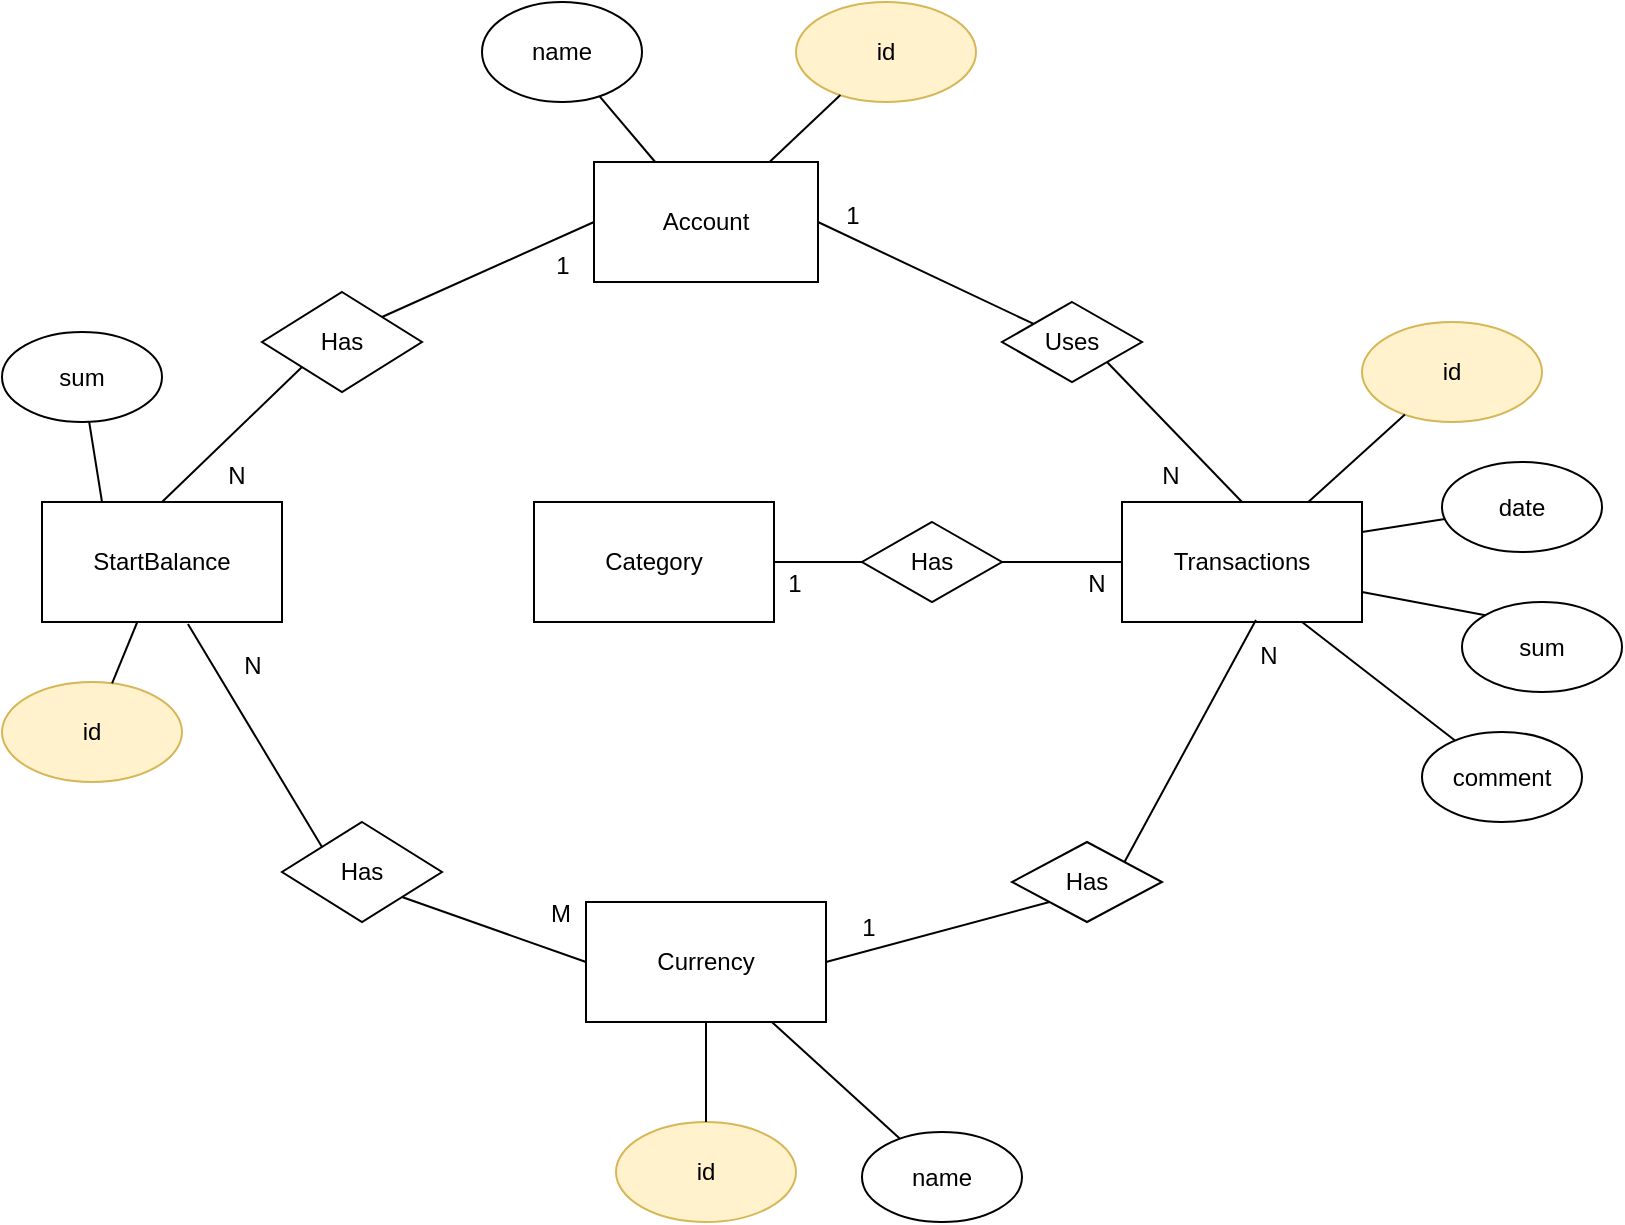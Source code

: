 <mxfile version="20.4.0" type="device"><diagram id="Wp60gjN6uLZp1vNtoRZN" name="Сторінка-1"><mxGraphModel dx="1248" dy="744" grid="0" gridSize="10" guides="1" tooltips="1" connect="1" arrows="1" fold="1" page="1" pageScale="1" pageWidth="827" pageHeight="1169" math="0" shadow="0"><root><mxCell id="0"/><mxCell id="1" parent="0"/><mxCell id="fAjuFfyfmOecLF4Zr7o8-1" value="StartBalance" style="rounded=0;whiteSpace=wrap;html=1;" vertex="1" parent="1"><mxGeometry x="20" y="260" width="120" height="60" as="geometry"/></mxCell><mxCell id="fAjuFfyfmOecLF4Zr7o8-2" value="Account" style="rounded=0;whiteSpace=wrap;html=1;" vertex="1" parent="1"><mxGeometry x="296" y="90" width="112" height="60" as="geometry"/></mxCell><mxCell id="fAjuFfyfmOecLF4Zr7o8-3" value="Currency" style="rounded=0;whiteSpace=wrap;html=1;" vertex="1" parent="1"><mxGeometry x="292" y="460" width="120" height="60" as="geometry"/></mxCell><mxCell id="fAjuFfyfmOecLF4Zr7o8-4" value="Category" style="rounded=0;whiteSpace=wrap;html=1;" vertex="1" parent="1"><mxGeometry x="266" y="260" width="120" height="60" as="geometry"/></mxCell><mxCell id="fAjuFfyfmOecLF4Zr7o8-5" value="Transactions" style="rounded=0;whiteSpace=wrap;html=1;" vertex="1" parent="1"><mxGeometry x="560" y="260" width="120" height="60" as="geometry"/></mxCell><mxCell id="fAjuFfyfmOecLF4Zr7o8-16" value="id" style="ellipse;whiteSpace=wrap;html=1;fillColor=#fff2cc;strokeColor=#d6b656;" vertex="1" parent="1"><mxGeometry x="397" y="10" width="90" height="50" as="geometry"/></mxCell><mxCell id="fAjuFfyfmOecLF4Zr7o8-17" value="id" style="ellipse;whiteSpace=wrap;html=1;fillColor=#fff2cc;strokeColor=#d6b656;" vertex="1" parent="1"><mxGeometry x="680" y="170" width="90" height="50" as="geometry"/></mxCell><mxCell id="fAjuFfyfmOecLF4Zr7o8-23" value="id" style="ellipse;whiteSpace=wrap;html=1;fillColor=#fff2cc;strokeColor=#d6b656;" vertex="1" parent="1"><mxGeometry y="350" width="90" height="50" as="geometry"/></mxCell><mxCell id="fAjuFfyfmOecLF4Zr7o8-24" value="id" style="ellipse;whiteSpace=wrap;html=1;fillColor=#fff2cc;strokeColor=#d6b656;" vertex="1" parent="1"><mxGeometry x="307" y="570" width="90" height="50" as="geometry"/></mxCell><mxCell id="fAjuFfyfmOecLF4Zr7o8-27" value="" style="endArrow=none;html=1;rounded=0;" edge="1" parent="1" source="fAjuFfyfmOecLF4Zr7o8-5" target="fAjuFfyfmOecLF4Zr7o8-17"><mxGeometry width="50" height="50" relative="1" as="geometry"><mxPoint x="690" y="320" as="sourcePoint"/><mxPoint x="740" y="270" as="targetPoint"/></mxGeometry></mxCell><mxCell id="fAjuFfyfmOecLF4Zr7o8-28" value="" style="endArrow=none;html=1;rounded=0;" edge="1" parent="1" source="fAjuFfyfmOecLF4Zr7o8-2" target="fAjuFfyfmOecLF4Zr7o8-16"><mxGeometry width="50" height="50" relative="1" as="geometry"><mxPoint x="280" y="100" as="sourcePoint"/><mxPoint x="330" y="50" as="targetPoint"/></mxGeometry></mxCell><mxCell id="fAjuFfyfmOecLF4Zr7o8-29" value="" style="endArrow=none;html=1;rounded=0;" edge="1" parent="1" source="fAjuFfyfmOecLF4Zr7o8-1" target="fAjuFfyfmOecLF4Zr7o8-23"><mxGeometry width="50" height="50" relative="1" as="geometry"><mxPoint x="610" y="530" as="sourcePoint"/><mxPoint x="660" y="480" as="targetPoint"/></mxGeometry></mxCell><mxCell id="fAjuFfyfmOecLF4Zr7o8-30" value="" style="endArrow=none;html=1;rounded=0;exitX=0.5;exitY=0;exitDx=0;exitDy=0;" edge="1" parent="1" source="fAjuFfyfmOecLF4Zr7o8-24" target="fAjuFfyfmOecLF4Zr7o8-3"><mxGeometry width="50" height="50" relative="1" as="geometry"><mxPoint x="440" y="550" as="sourcePoint"/><mxPoint x="490" y="500" as="targetPoint"/></mxGeometry></mxCell><mxCell id="fAjuFfyfmOecLF4Zr7o8-31" value="" style="endArrow=none;html=1;rounded=0;entryX=1;entryY=0.5;entryDx=0;entryDy=0;exitX=0;exitY=1;exitDx=0;exitDy=0;" edge="1" parent="1" source="fAjuFfyfmOecLF4Zr7o8-51" target="fAjuFfyfmOecLF4Zr7o8-3"><mxGeometry width="50" height="50" relative="1" as="geometry"><mxPoint x="630" y="550" as="sourcePoint"/><mxPoint x="680" y="500" as="targetPoint"/></mxGeometry></mxCell><mxCell id="fAjuFfyfmOecLF4Zr7o8-32" value="" style="endArrow=none;html=1;rounded=0;entryX=1;entryY=0;entryDx=0;entryDy=0;exitX=0.558;exitY=0.983;exitDx=0;exitDy=0;exitPerimeter=0;" edge="1" parent="1" source="fAjuFfyfmOecLF4Zr7o8-5" target="fAjuFfyfmOecLF4Zr7o8-51"><mxGeometry width="50" height="50" relative="1" as="geometry"><mxPoint x="570" y="510" as="sourcePoint"/><mxPoint x="620" y="460" as="targetPoint"/></mxGeometry></mxCell><mxCell id="fAjuFfyfmOecLF4Zr7o8-33" value="" style="endArrow=none;html=1;rounded=0;entryX=1;entryY=0.5;entryDx=0;entryDy=0;" edge="1" parent="1" source="fAjuFfyfmOecLF4Zr7o8-5" target="fAjuFfyfmOecLF4Zr7o8-50"><mxGeometry width="50" height="50" relative="1" as="geometry"><mxPoint x="650" y="570" as="sourcePoint"/><mxPoint x="700" y="520" as="targetPoint"/></mxGeometry></mxCell><mxCell id="fAjuFfyfmOecLF4Zr7o8-34" value="" style="endArrow=none;html=1;rounded=0;exitX=1;exitY=0.5;exitDx=0;exitDy=0;entryX=0;entryY=0.5;entryDx=0;entryDy=0;" edge="1" parent="1" source="fAjuFfyfmOecLF4Zr7o8-4" target="fAjuFfyfmOecLF4Zr7o8-50"><mxGeometry width="50" height="50" relative="1" as="geometry"><mxPoint x="660" y="580" as="sourcePoint"/><mxPoint x="710" y="530" as="targetPoint"/></mxGeometry></mxCell><mxCell id="fAjuFfyfmOecLF4Zr7o8-35" value="" style="endArrow=none;html=1;rounded=0;entryX=1;entryY=1;entryDx=0;entryDy=0;exitX=0.5;exitY=0;exitDx=0;exitDy=0;" edge="1" parent="1" source="fAjuFfyfmOecLF4Zr7o8-5" target="fAjuFfyfmOecLF4Zr7o8-49"><mxGeometry width="50" height="50" relative="1" as="geometry"><mxPoint x="670" y="590" as="sourcePoint"/><mxPoint x="720" y="540" as="targetPoint"/></mxGeometry></mxCell><mxCell id="fAjuFfyfmOecLF4Zr7o8-36" value="" style="endArrow=none;html=1;rounded=0;exitX=1;exitY=1;exitDx=0;exitDy=0;entryX=0;entryY=0.5;entryDx=0;entryDy=0;" edge="1" parent="1" source="fAjuFfyfmOecLF4Zr7o8-52" target="fAjuFfyfmOecLF4Zr7o8-3"><mxGeometry width="50" height="50" relative="1" as="geometry"><mxPoint x="680" y="600" as="sourcePoint"/><mxPoint x="730" y="550" as="targetPoint"/></mxGeometry></mxCell><mxCell id="fAjuFfyfmOecLF4Zr7o8-37" value="" style="endArrow=none;html=1;rounded=0;exitX=0.5;exitY=0;exitDx=0;exitDy=0;entryX=0;entryY=1;entryDx=0;entryDy=0;" edge="1" parent="1" source="fAjuFfyfmOecLF4Zr7o8-1" target="fAjuFfyfmOecLF4Zr7o8-48"><mxGeometry width="50" height="50" relative="1" as="geometry"><mxPoint x="690" y="610" as="sourcePoint"/><mxPoint x="740" y="560" as="targetPoint"/></mxGeometry></mxCell><mxCell id="fAjuFfyfmOecLF4Zr7o8-38" value="" style="endArrow=none;html=1;rounded=0;entryX=1;entryY=0;entryDx=0;entryDy=0;exitX=0;exitY=0.5;exitDx=0;exitDy=0;" edge="1" parent="1" source="fAjuFfyfmOecLF4Zr7o8-2" target="fAjuFfyfmOecLF4Zr7o8-48"><mxGeometry width="50" height="50" relative="1" as="geometry"><mxPoint x="700" y="620" as="sourcePoint"/><mxPoint x="750" y="570" as="targetPoint"/></mxGeometry></mxCell><mxCell id="fAjuFfyfmOecLF4Zr7o8-39" value="" style="endArrow=none;html=1;rounded=0;exitX=0;exitY=0;exitDx=0;exitDy=0;entryX=0.608;entryY=1.017;entryDx=0;entryDy=0;entryPerimeter=0;" edge="1" parent="1" source="fAjuFfyfmOecLF4Zr7o8-52" target="fAjuFfyfmOecLF4Zr7o8-1"><mxGeometry width="50" height="50" relative="1" as="geometry"><mxPoint x="710" y="630" as="sourcePoint"/><mxPoint x="760" y="580" as="targetPoint"/></mxGeometry></mxCell><mxCell id="fAjuFfyfmOecLF4Zr7o8-40" value="" style="endArrow=none;html=1;rounded=0;exitX=1;exitY=0.5;exitDx=0;exitDy=0;" edge="1" parent="1" source="fAjuFfyfmOecLF4Zr7o8-2" target="fAjuFfyfmOecLF4Zr7o8-49"><mxGeometry width="50" height="50" relative="1" as="geometry"><mxPoint x="720" y="640" as="sourcePoint"/><mxPoint x="770" y="590" as="targetPoint"/></mxGeometry></mxCell><mxCell id="fAjuFfyfmOecLF4Zr7o8-41" value="" style="endArrow=none;html=1;rounded=0;entryX=0.75;entryY=1;entryDx=0;entryDy=0;" edge="1" parent="1" source="fAjuFfyfmOecLF4Zr7o8-60" target="fAjuFfyfmOecLF4Zr7o8-5"><mxGeometry width="50" height="50" relative="1" as="geometry"><mxPoint x="730" y="650" as="sourcePoint"/><mxPoint x="780" y="600" as="targetPoint"/></mxGeometry></mxCell><mxCell id="fAjuFfyfmOecLF4Zr7o8-42" value="" style="endArrow=none;html=1;rounded=0;exitX=0.25;exitY=0;exitDx=0;exitDy=0;" edge="1" parent="1" source="fAjuFfyfmOecLF4Zr7o8-1" target="fAjuFfyfmOecLF4Zr7o8-57"><mxGeometry width="50" height="50" relative="1" as="geometry"><mxPoint x="740" y="660" as="sourcePoint"/><mxPoint x="790" y="610" as="targetPoint"/></mxGeometry></mxCell><mxCell id="fAjuFfyfmOecLF4Zr7o8-48" value="Has" style="rhombus;whiteSpace=wrap;html=1;" vertex="1" parent="1"><mxGeometry x="130" y="155" width="80" height="50" as="geometry"/></mxCell><mxCell id="fAjuFfyfmOecLF4Zr7o8-49" value="Uses" style="rhombus;whiteSpace=wrap;html=1;" vertex="1" parent="1"><mxGeometry x="500" y="160" width="70" height="40" as="geometry"/></mxCell><mxCell id="fAjuFfyfmOecLF4Zr7o8-50" value="Has" style="rhombus;whiteSpace=wrap;html=1;" vertex="1" parent="1"><mxGeometry x="430" y="270" width="70" height="40" as="geometry"/></mxCell><mxCell id="fAjuFfyfmOecLF4Zr7o8-51" value="Has" style="rhombus;whiteSpace=wrap;html=1;" vertex="1" parent="1"><mxGeometry x="505" y="430" width="75" height="40" as="geometry"/></mxCell><mxCell id="fAjuFfyfmOecLF4Zr7o8-52" value="Has" style="rhombus;whiteSpace=wrap;html=1;" vertex="1" parent="1"><mxGeometry x="140" y="420" width="80" height="50" as="geometry"/></mxCell><mxCell id="fAjuFfyfmOecLF4Zr7o8-56" value="name" style="ellipse;whiteSpace=wrap;html=1;" vertex="1" parent="1"><mxGeometry x="240" y="10" width="80" height="50" as="geometry"/></mxCell><mxCell id="fAjuFfyfmOecLF4Zr7o8-57" value="sum" style="ellipse;whiteSpace=wrap;html=1;" vertex="1" parent="1"><mxGeometry y="175" width="80" height="45" as="geometry"/></mxCell><mxCell id="fAjuFfyfmOecLF4Zr7o8-58" value="name" style="ellipse;whiteSpace=wrap;html=1;" vertex="1" parent="1"><mxGeometry x="430" y="575" width="80" height="45" as="geometry"/></mxCell><mxCell id="fAjuFfyfmOecLF4Zr7o8-59" value="date" style="ellipse;whiteSpace=wrap;html=1;" vertex="1" parent="1"><mxGeometry x="720" y="240" width="80" height="45" as="geometry"/></mxCell><mxCell id="fAjuFfyfmOecLF4Zr7o8-60" value="comment" style="ellipse;whiteSpace=wrap;html=1;" vertex="1" parent="1"><mxGeometry x="710" y="375" width="80" height="45" as="geometry"/></mxCell><mxCell id="fAjuFfyfmOecLF4Zr7o8-61" value="sum" style="ellipse;whiteSpace=wrap;html=1;" vertex="1" parent="1"><mxGeometry x="730" y="310" width="80" height="45" as="geometry"/></mxCell><mxCell id="fAjuFfyfmOecLF4Zr7o8-62" value="" style="endArrow=none;html=1;rounded=0;" edge="1" parent="1" source="fAjuFfyfmOecLF4Zr7o8-3" target="fAjuFfyfmOecLF4Zr7o8-58"><mxGeometry width="50" height="50" relative="1" as="geometry"><mxPoint x="740" y="660" as="sourcePoint"/><mxPoint x="790" y="610" as="targetPoint"/></mxGeometry></mxCell><mxCell id="fAjuFfyfmOecLF4Zr7o8-63" value="" style="endArrow=none;html=1;rounded=0;" edge="1" parent="1" source="fAjuFfyfmOecLF4Zr7o8-2" target="fAjuFfyfmOecLF4Zr7o8-56"><mxGeometry width="50" height="50" relative="1" as="geometry"><mxPoint x="750" y="670" as="sourcePoint"/><mxPoint x="800" y="620" as="targetPoint"/></mxGeometry></mxCell><mxCell id="fAjuFfyfmOecLF4Zr7o8-67" value="" style="endArrow=none;html=1;rounded=0;entryX=1;entryY=0.75;entryDx=0;entryDy=0;exitX=0;exitY=0;exitDx=0;exitDy=0;" edge="1" parent="1" source="fAjuFfyfmOecLF4Zr7o8-61" target="fAjuFfyfmOecLF4Zr7o8-5"><mxGeometry width="50" height="50" relative="1" as="geometry"><mxPoint x="790" y="710" as="sourcePoint"/><mxPoint x="840" y="660" as="targetPoint"/></mxGeometry></mxCell><mxCell id="fAjuFfyfmOecLF4Zr7o8-68" value="" style="endArrow=none;html=1;rounded=0;exitX=1;exitY=0.25;exitDx=0;exitDy=0;" edge="1" parent="1" source="fAjuFfyfmOecLF4Zr7o8-5" target="fAjuFfyfmOecLF4Zr7o8-59"><mxGeometry width="50" height="50" relative="1" as="geometry"><mxPoint x="800" y="720" as="sourcePoint"/><mxPoint x="850" y="670" as="targetPoint"/></mxGeometry></mxCell><mxCell id="fAjuFfyfmOecLF4Zr7o8-69" value="M" style="text;html=1;align=center;verticalAlign=middle;resizable=0;points=[];autosize=1;strokeColor=none;fillColor=none;" vertex="1" parent="1"><mxGeometry x="265" y="453" width="28" height="26" as="geometry"/></mxCell><mxCell id="fAjuFfyfmOecLF4Zr7o8-71" value="1" style="text;html=1;align=center;verticalAlign=middle;resizable=0;points=[];autosize=1;strokeColor=none;fillColor=none;" vertex="1" parent="1"><mxGeometry x="412" y="104" width="25" height="26" as="geometry"/></mxCell><mxCell id="fAjuFfyfmOecLF4Zr7o8-72" value="1" style="text;html=1;align=center;verticalAlign=middle;resizable=0;points=[];autosize=1;strokeColor=none;fillColor=none;" vertex="1" parent="1"><mxGeometry x="267" y="129" width="25" height="26" as="geometry"/></mxCell><mxCell id="fAjuFfyfmOecLF4Zr7o8-73" value="1" style="text;html=1;align=center;verticalAlign=middle;resizable=0;points=[];autosize=1;strokeColor=none;fillColor=none;" vertex="1" parent="1"><mxGeometry x="383" y="288" width="25" height="26" as="geometry"/></mxCell><mxCell id="fAjuFfyfmOecLF4Zr7o8-74" value="1" style="text;html=1;align=center;verticalAlign=middle;resizable=0;points=[];autosize=1;strokeColor=none;fillColor=none;" vertex="1" parent="1"><mxGeometry x="420" y="460" width="25" height="26" as="geometry"/></mxCell><mxCell id="fAjuFfyfmOecLF4Zr7o8-76" value="N" style="text;html=1;align=center;verticalAlign=middle;resizable=0;points=[];autosize=1;strokeColor=none;fillColor=none;" vertex="1" parent="1"><mxGeometry x="533" y="288" width="27" height="26" as="geometry"/></mxCell><mxCell id="fAjuFfyfmOecLF4Zr7o8-84" value="N" style="text;html=1;align=center;verticalAlign=middle;resizable=0;points=[];autosize=1;strokeColor=none;fillColor=none;" vertex="1" parent="1"><mxGeometry x="570" y="234" width="27" height="26" as="geometry"/></mxCell><mxCell id="fAjuFfyfmOecLF4Zr7o8-87" value="N" style="text;html=1;align=center;verticalAlign=middle;resizable=0;points=[];autosize=1;strokeColor=none;fillColor=none;" vertex="1" parent="1"><mxGeometry x="103" y="234" width="27" height="26" as="geometry"/></mxCell><mxCell id="fAjuFfyfmOecLF4Zr7o8-88" value="N" style="text;html=1;align=center;verticalAlign=middle;resizable=0;points=[];autosize=1;strokeColor=none;fillColor=none;" vertex="1" parent="1"><mxGeometry x="619" y="324" width="27" height="26" as="geometry"/></mxCell><mxCell id="fAjuFfyfmOecLF4Zr7o8-90" value="N" style="text;html=1;align=center;verticalAlign=middle;resizable=0;points=[];autosize=1;strokeColor=none;fillColor=none;" vertex="1" parent="1"><mxGeometry x="111" y="329" width="27" height="26" as="geometry"/></mxCell></root></mxGraphModel></diagram></mxfile>